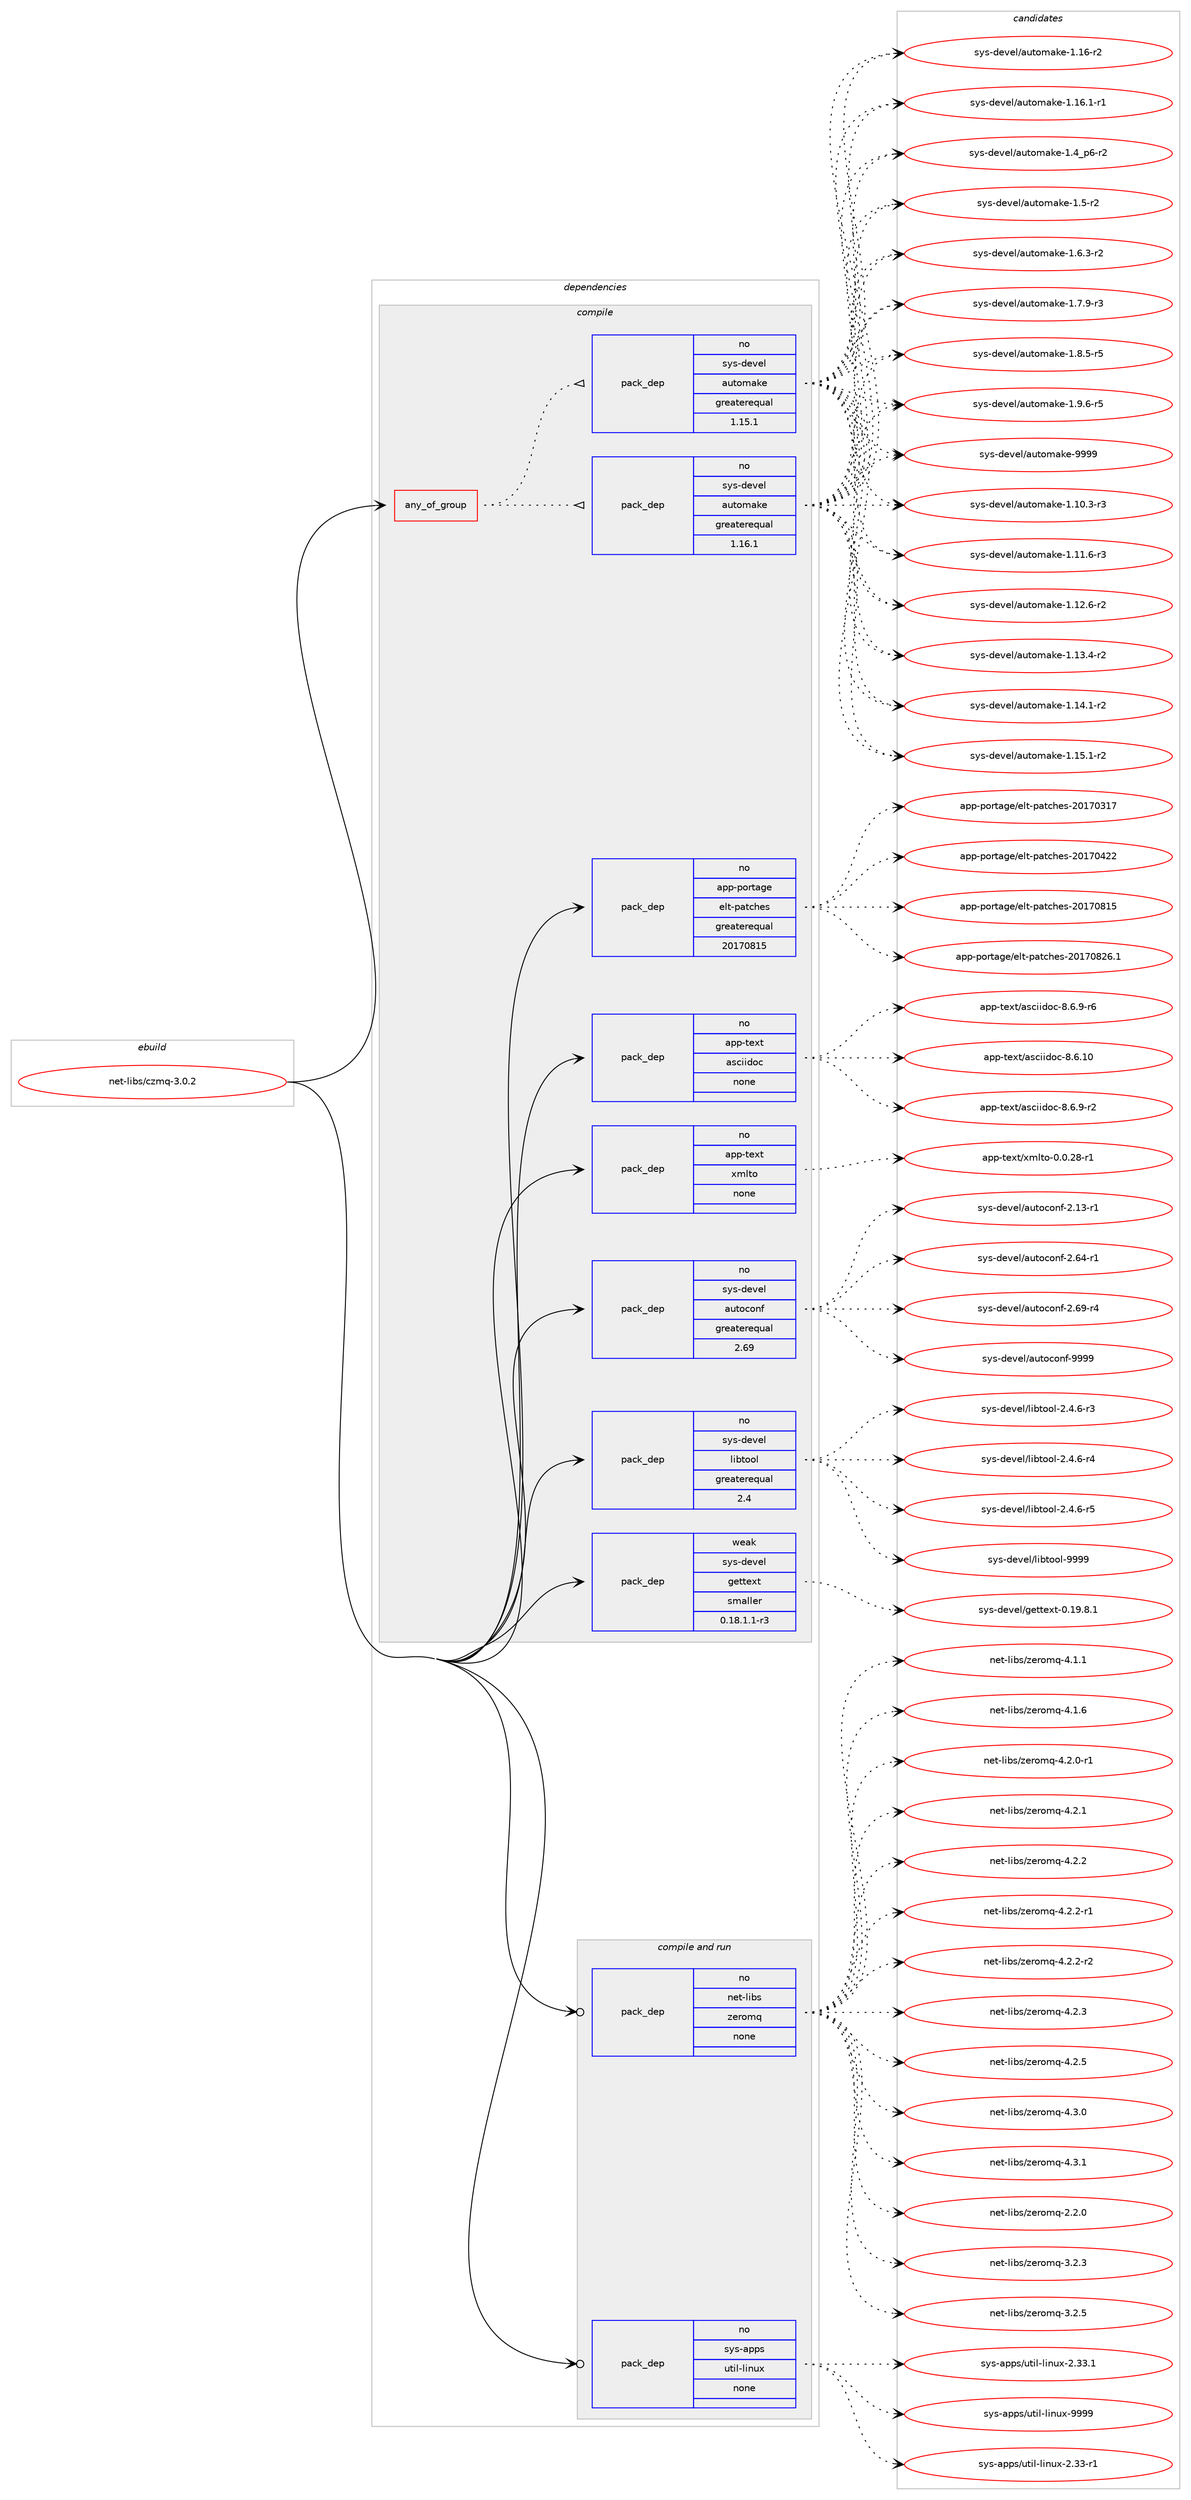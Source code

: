 digraph prolog {

# *************
# Graph options
# *************

newrank=true;
concentrate=true;
compound=true;
graph [rankdir=LR,fontname=Helvetica,fontsize=10,ranksep=1.5];#, ranksep=2.5, nodesep=0.2];
edge  [arrowhead=vee];
node  [fontname=Helvetica,fontsize=10];

# **********
# The ebuild
# **********

subgraph cluster_leftcol {
color=gray;
rank=same;
label=<<i>ebuild</i>>;
id [label="net-libs/czmq-3.0.2", color=red, width=4, href="../net-libs/czmq-3.0.2.svg"];
}

# ****************
# The dependencies
# ****************

subgraph cluster_midcol {
color=gray;
label=<<i>dependencies</i>>;
subgraph cluster_compile {
fillcolor="#eeeeee";
style=filled;
label=<<i>compile</i>>;
subgraph any26084 {
dependency1658171 [label=<<TABLE BORDER="0" CELLBORDER="1" CELLSPACING="0" CELLPADDING="4"><TR><TD CELLPADDING="10">any_of_group</TD></TR></TABLE>>, shape=none, color=red];subgraph pack1185407 {
dependency1658172 [label=<<TABLE BORDER="0" CELLBORDER="1" CELLSPACING="0" CELLPADDING="4" WIDTH="220"><TR><TD ROWSPAN="6" CELLPADDING="30">pack_dep</TD></TR><TR><TD WIDTH="110">no</TD></TR><TR><TD>sys-devel</TD></TR><TR><TD>automake</TD></TR><TR><TD>greaterequal</TD></TR><TR><TD>1.16.1</TD></TR></TABLE>>, shape=none, color=blue];
}
dependency1658171:e -> dependency1658172:w [weight=20,style="dotted",arrowhead="oinv"];
subgraph pack1185408 {
dependency1658173 [label=<<TABLE BORDER="0" CELLBORDER="1" CELLSPACING="0" CELLPADDING="4" WIDTH="220"><TR><TD ROWSPAN="6" CELLPADDING="30">pack_dep</TD></TR><TR><TD WIDTH="110">no</TD></TR><TR><TD>sys-devel</TD></TR><TR><TD>automake</TD></TR><TR><TD>greaterequal</TD></TR><TR><TD>1.15.1</TD></TR></TABLE>>, shape=none, color=blue];
}
dependency1658171:e -> dependency1658173:w [weight=20,style="dotted",arrowhead="oinv"];
}
id:e -> dependency1658171:w [weight=20,style="solid",arrowhead="vee"];
subgraph pack1185409 {
dependency1658174 [label=<<TABLE BORDER="0" CELLBORDER="1" CELLSPACING="0" CELLPADDING="4" WIDTH="220"><TR><TD ROWSPAN="6" CELLPADDING="30">pack_dep</TD></TR><TR><TD WIDTH="110">no</TD></TR><TR><TD>app-portage</TD></TR><TR><TD>elt-patches</TD></TR><TR><TD>greaterequal</TD></TR><TR><TD>20170815</TD></TR></TABLE>>, shape=none, color=blue];
}
id:e -> dependency1658174:w [weight=20,style="solid",arrowhead="vee"];
subgraph pack1185410 {
dependency1658175 [label=<<TABLE BORDER="0" CELLBORDER="1" CELLSPACING="0" CELLPADDING="4" WIDTH="220"><TR><TD ROWSPAN="6" CELLPADDING="30">pack_dep</TD></TR><TR><TD WIDTH="110">no</TD></TR><TR><TD>app-text</TD></TR><TR><TD>asciidoc</TD></TR><TR><TD>none</TD></TR><TR><TD></TD></TR></TABLE>>, shape=none, color=blue];
}
id:e -> dependency1658175:w [weight=20,style="solid",arrowhead="vee"];
subgraph pack1185411 {
dependency1658176 [label=<<TABLE BORDER="0" CELLBORDER="1" CELLSPACING="0" CELLPADDING="4" WIDTH="220"><TR><TD ROWSPAN="6" CELLPADDING="30">pack_dep</TD></TR><TR><TD WIDTH="110">no</TD></TR><TR><TD>app-text</TD></TR><TR><TD>xmlto</TD></TR><TR><TD>none</TD></TR><TR><TD></TD></TR></TABLE>>, shape=none, color=blue];
}
id:e -> dependency1658176:w [weight=20,style="solid",arrowhead="vee"];
subgraph pack1185412 {
dependency1658177 [label=<<TABLE BORDER="0" CELLBORDER="1" CELLSPACING="0" CELLPADDING="4" WIDTH="220"><TR><TD ROWSPAN="6" CELLPADDING="30">pack_dep</TD></TR><TR><TD WIDTH="110">no</TD></TR><TR><TD>sys-devel</TD></TR><TR><TD>autoconf</TD></TR><TR><TD>greaterequal</TD></TR><TR><TD>2.69</TD></TR></TABLE>>, shape=none, color=blue];
}
id:e -> dependency1658177:w [weight=20,style="solid",arrowhead="vee"];
subgraph pack1185413 {
dependency1658178 [label=<<TABLE BORDER="0" CELLBORDER="1" CELLSPACING="0" CELLPADDING="4" WIDTH="220"><TR><TD ROWSPAN="6" CELLPADDING="30">pack_dep</TD></TR><TR><TD WIDTH="110">no</TD></TR><TR><TD>sys-devel</TD></TR><TR><TD>libtool</TD></TR><TR><TD>greaterequal</TD></TR><TR><TD>2.4</TD></TR></TABLE>>, shape=none, color=blue];
}
id:e -> dependency1658178:w [weight=20,style="solid",arrowhead="vee"];
subgraph pack1185414 {
dependency1658179 [label=<<TABLE BORDER="0" CELLBORDER="1" CELLSPACING="0" CELLPADDING="4" WIDTH="220"><TR><TD ROWSPAN="6" CELLPADDING="30">pack_dep</TD></TR><TR><TD WIDTH="110">weak</TD></TR><TR><TD>sys-devel</TD></TR><TR><TD>gettext</TD></TR><TR><TD>smaller</TD></TR><TR><TD>0.18.1.1-r3</TD></TR></TABLE>>, shape=none, color=blue];
}
id:e -> dependency1658179:w [weight=20,style="solid",arrowhead="vee"];
}
subgraph cluster_compileandrun {
fillcolor="#eeeeee";
style=filled;
label=<<i>compile and run</i>>;
subgraph pack1185415 {
dependency1658180 [label=<<TABLE BORDER="0" CELLBORDER="1" CELLSPACING="0" CELLPADDING="4" WIDTH="220"><TR><TD ROWSPAN="6" CELLPADDING="30">pack_dep</TD></TR><TR><TD WIDTH="110">no</TD></TR><TR><TD>net-libs</TD></TR><TR><TD>zeromq</TD></TR><TR><TD>none</TD></TR><TR><TD></TD></TR></TABLE>>, shape=none, color=blue];
}
id:e -> dependency1658180:w [weight=20,style="solid",arrowhead="odotvee"];
subgraph pack1185416 {
dependency1658181 [label=<<TABLE BORDER="0" CELLBORDER="1" CELLSPACING="0" CELLPADDING="4" WIDTH="220"><TR><TD ROWSPAN="6" CELLPADDING="30">pack_dep</TD></TR><TR><TD WIDTH="110">no</TD></TR><TR><TD>sys-apps</TD></TR><TR><TD>util-linux</TD></TR><TR><TD>none</TD></TR><TR><TD></TD></TR></TABLE>>, shape=none, color=blue];
}
id:e -> dependency1658181:w [weight=20,style="solid",arrowhead="odotvee"];
}
subgraph cluster_run {
fillcolor="#eeeeee";
style=filled;
label=<<i>run</i>>;
}
}

# **************
# The candidates
# **************

subgraph cluster_choices {
rank=same;
color=gray;
label=<<i>candidates</i>>;

subgraph choice1185407 {
color=black;
nodesep=1;
choice11512111545100101118101108479711711611110997107101454946494846514511451 [label="sys-devel/automake-1.10.3-r3", color=red, width=4,href="../sys-devel/automake-1.10.3-r3.svg"];
choice11512111545100101118101108479711711611110997107101454946494946544511451 [label="sys-devel/automake-1.11.6-r3", color=red, width=4,href="../sys-devel/automake-1.11.6-r3.svg"];
choice11512111545100101118101108479711711611110997107101454946495046544511450 [label="sys-devel/automake-1.12.6-r2", color=red, width=4,href="../sys-devel/automake-1.12.6-r2.svg"];
choice11512111545100101118101108479711711611110997107101454946495146524511450 [label="sys-devel/automake-1.13.4-r2", color=red, width=4,href="../sys-devel/automake-1.13.4-r2.svg"];
choice11512111545100101118101108479711711611110997107101454946495246494511450 [label="sys-devel/automake-1.14.1-r2", color=red, width=4,href="../sys-devel/automake-1.14.1-r2.svg"];
choice11512111545100101118101108479711711611110997107101454946495346494511450 [label="sys-devel/automake-1.15.1-r2", color=red, width=4,href="../sys-devel/automake-1.15.1-r2.svg"];
choice1151211154510010111810110847971171161111099710710145494649544511450 [label="sys-devel/automake-1.16-r2", color=red, width=4,href="../sys-devel/automake-1.16-r2.svg"];
choice11512111545100101118101108479711711611110997107101454946495446494511449 [label="sys-devel/automake-1.16.1-r1", color=red, width=4,href="../sys-devel/automake-1.16.1-r1.svg"];
choice115121115451001011181011084797117116111109971071014549465295112544511450 [label="sys-devel/automake-1.4_p6-r2", color=red, width=4,href="../sys-devel/automake-1.4_p6-r2.svg"];
choice11512111545100101118101108479711711611110997107101454946534511450 [label="sys-devel/automake-1.5-r2", color=red, width=4,href="../sys-devel/automake-1.5-r2.svg"];
choice115121115451001011181011084797117116111109971071014549465446514511450 [label="sys-devel/automake-1.6.3-r2", color=red, width=4,href="../sys-devel/automake-1.6.3-r2.svg"];
choice115121115451001011181011084797117116111109971071014549465546574511451 [label="sys-devel/automake-1.7.9-r3", color=red, width=4,href="../sys-devel/automake-1.7.9-r3.svg"];
choice115121115451001011181011084797117116111109971071014549465646534511453 [label="sys-devel/automake-1.8.5-r5", color=red, width=4,href="../sys-devel/automake-1.8.5-r5.svg"];
choice115121115451001011181011084797117116111109971071014549465746544511453 [label="sys-devel/automake-1.9.6-r5", color=red, width=4,href="../sys-devel/automake-1.9.6-r5.svg"];
choice115121115451001011181011084797117116111109971071014557575757 [label="sys-devel/automake-9999", color=red, width=4,href="../sys-devel/automake-9999.svg"];
dependency1658172:e -> choice11512111545100101118101108479711711611110997107101454946494846514511451:w [style=dotted,weight="100"];
dependency1658172:e -> choice11512111545100101118101108479711711611110997107101454946494946544511451:w [style=dotted,weight="100"];
dependency1658172:e -> choice11512111545100101118101108479711711611110997107101454946495046544511450:w [style=dotted,weight="100"];
dependency1658172:e -> choice11512111545100101118101108479711711611110997107101454946495146524511450:w [style=dotted,weight="100"];
dependency1658172:e -> choice11512111545100101118101108479711711611110997107101454946495246494511450:w [style=dotted,weight="100"];
dependency1658172:e -> choice11512111545100101118101108479711711611110997107101454946495346494511450:w [style=dotted,weight="100"];
dependency1658172:e -> choice1151211154510010111810110847971171161111099710710145494649544511450:w [style=dotted,weight="100"];
dependency1658172:e -> choice11512111545100101118101108479711711611110997107101454946495446494511449:w [style=dotted,weight="100"];
dependency1658172:e -> choice115121115451001011181011084797117116111109971071014549465295112544511450:w [style=dotted,weight="100"];
dependency1658172:e -> choice11512111545100101118101108479711711611110997107101454946534511450:w [style=dotted,weight="100"];
dependency1658172:e -> choice115121115451001011181011084797117116111109971071014549465446514511450:w [style=dotted,weight="100"];
dependency1658172:e -> choice115121115451001011181011084797117116111109971071014549465546574511451:w [style=dotted,weight="100"];
dependency1658172:e -> choice115121115451001011181011084797117116111109971071014549465646534511453:w [style=dotted,weight="100"];
dependency1658172:e -> choice115121115451001011181011084797117116111109971071014549465746544511453:w [style=dotted,weight="100"];
dependency1658172:e -> choice115121115451001011181011084797117116111109971071014557575757:w [style=dotted,weight="100"];
}
subgraph choice1185408 {
color=black;
nodesep=1;
choice11512111545100101118101108479711711611110997107101454946494846514511451 [label="sys-devel/automake-1.10.3-r3", color=red, width=4,href="../sys-devel/automake-1.10.3-r3.svg"];
choice11512111545100101118101108479711711611110997107101454946494946544511451 [label="sys-devel/automake-1.11.6-r3", color=red, width=4,href="../sys-devel/automake-1.11.6-r3.svg"];
choice11512111545100101118101108479711711611110997107101454946495046544511450 [label="sys-devel/automake-1.12.6-r2", color=red, width=4,href="../sys-devel/automake-1.12.6-r2.svg"];
choice11512111545100101118101108479711711611110997107101454946495146524511450 [label="sys-devel/automake-1.13.4-r2", color=red, width=4,href="../sys-devel/automake-1.13.4-r2.svg"];
choice11512111545100101118101108479711711611110997107101454946495246494511450 [label="sys-devel/automake-1.14.1-r2", color=red, width=4,href="../sys-devel/automake-1.14.1-r2.svg"];
choice11512111545100101118101108479711711611110997107101454946495346494511450 [label="sys-devel/automake-1.15.1-r2", color=red, width=4,href="../sys-devel/automake-1.15.1-r2.svg"];
choice1151211154510010111810110847971171161111099710710145494649544511450 [label="sys-devel/automake-1.16-r2", color=red, width=4,href="../sys-devel/automake-1.16-r2.svg"];
choice11512111545100101118101108479711711611110997107101454946495446494511449 [label="sys-devel/automake-1.16.1-r1", color=red, width=4,href="../sys-devel/automake-1.16.1-r1.svg"];
choice115121115451001011181011084797117116111109971071014549465295112544511450 [label="sys-devel/automake-1.4_p6-r2", color=red, width=4,href="../sys-devel/automake-1.4_p6-r2.svg"];
choice11512111545100101118101108479711711611110997107101454946534511450 [label="sys-devel/automake-1.5-r2", color=red, width=4,href="../sys-devel/automake-1.5-r2.svg"];
choice115121115451001011181011084797117116111109971071014549465446514511450 [label="sys-devel/automake-1.6.3-r2", color=red, width=4,href="../sys-devel/automake-1.6.3-r2.svg"];
choice115121115451001011181011084797117116111109971071014549465546574511451 [label="sys-devel/automake-1.7.9-r3", color=red, width=4,href="../sys-devel/automake-1.7.9-r3.svg"];
choice115121115451001011181011084797117116111109971071014549465646534511453 [label="sys-devel/automake-1.8.5-r5", color=red, width=4,href="../sys-devel/automake-1.8.5-r5.svg"];
choice115121115451001011181011084797117116111109971071014549465746544511453 [label="sys-devel/automake-1.9.6-r5", color=red, width=4,href="../sys-devel/automake-1.9.6-r5.svg"];
choice115121115451001011181011084797117116111109971071014557575757 [label="sys-devel/automake-9999", color=red, width=4,href="../sys-devel/automake-9999.svg"];
dependency1658173:e -> choice11512111545100101118101108479711711611110997107101454946494846514511451:w [style=dotted,weight="100"];
dependency1658173:e -> choice11512111545100101118101108479711711611110997107101454946494946544511451:w [style=dotted,weight="100"];
dependency1658173:e -> choice11512111545100101118101108479711711611110997107101454946495046544511450:w [style=dotted,weight="100"];
dependency1658173:e -> choice11512111545100101118101108479711711611110997107101454946495146524511450:w [style=dotted,weight="100"];
dependency1658173:e -> choice11512111545100101118101108479711711611110997107101454946495246494511450:w [style=dotted,weight="100"];
dependency1658173:e -> choice11512111545100101118101108479711711611110997107101454946495346494511450:w [style=dotted,weight="100"];
dependency1658173:e -> choice1151211154510010111810110847971171161111099710710145494649544511450:w [style=dotted,weight="100"];
dependency1658173:e -> choice11512111545100101118101108479711711611110997107101454946495446494511449:w [style=dotted,weight="100"];
dependency1658173:e -> choice115121115451001011181011084797117116111109971071014549465295112544511450:w [style=dotted,weight="100"];
dependency1658173:e -> choice11512111545100101118101108479711711611110997107101454946534511450:w [style=dotted,weight="100"];
dependency1658173:e -> choice115121115451001011181011084797117116111109971071014549465446514511450:w [style=dotted,weight="100"];
dependency1658173:e -> choice115121115451001011181011084797117116111109971071014549465546574511451:w [style=dotted,weight="100"];
dependency1658173:e -> choice115121115451001011181011084797117116111109971071014549465646534511453:w [style=dotted,weight="100"];
dependency1658173:e -> choice115121115451001011181011084797117116111109971071014549465746544511453:w [style=dotted,weight="100"];
dependency1658173:e -> choice115121115451001011181011084797117116111109971071014557575757:w [style=dotted,weight="100"];
}
subgraph choice1185409 {
color=black;
nodesep=1;
choice97112112451121111141169710310147101108116451129711699104101115455048495548514955 [label="app-portage/elt-patches-20170317", color=red, width=4,href="../app-portage/elt-patches-20170317.svg"];
choice97112112451121111141169710310147101108116451129711699104101115455048495548525050 [label="app-portage/elt-patches-20170422", color=red, width=4,href="../app-portage/elt-patches-20170422.svg"];
choice97112112451121111141169710310147101108116451129711699104101115455048495548564953 [label="app-portage/elt-patches-20170815", color=red, width=4,href="../app-portage/elt-patches-20170815.svg"];
choice971121124511211111411697103101471011081164511297116991041011154550484955485650544649 [label="app-portage/elt-patches-20170826.1", color=red, width=4,href="../app-portage/elt-patches-20170826.1.svg"];
dependency1658174:e -> choice97112112451121111141169710310147101108116451129711699104101115455048495548514955:w [style=dotted,weight="100"];
dependency1658174:e -> choice97112112451121111141169710310147101108116451129711699104101115455048495548525050:w [style=dotted,weight="100"];
dependency1658174:e -> choice97112112451121111141169710310147101108116451129711699104101115455048495548564953:w [style=dotted,weight="100"];
dependency1658174:e -> choice971121124511211111411697103101471011081164511297116991041011154550484955485650544649:w [style=dotted,weight="100"];
}
subgraph choice1185410 {
color=black;
nodesep=1;
choice97112112451161011201164797115991051051001119945564654464948 [label="app-text/asciidoc-8.6.10", color=red, width=4,href="../app-text/asciidoc-8.6.10.svg"];
choice9711211245116101120116479711599105105100111994556465446574511450 [label="app-text/asciidoc-8.6.9-r2", color=red, width=4,href="../app-text/asciidoc-8.6.9-r2.svg"];
choice9711211245116101120116479711599105105100111994556465446574511454 [label="app-text/asciidoc-8.6.9-r6", color=red, width=4,href="../app-text/asciidoc-8.6.9-r6.svg"];
dependency1658175:e -> choice97112112451161011201164797115991051051001119945564654464948:w [style=dotted,weight="100"];
dependency1658175:e -> choice9711211245116101120116479711599105105100111994556465446574511450:w [style=dotted,weight="100"];
dependency1658175:e -> choice9711211245116101120116479711599105105100111994556465446574511454:w [style=dotted,weight="100"];
}
subgraph choice1185411 {
color=black;
nodesep=1;
choice971121124511610112011647120109108116111454846484650564511449 [label="app-text/xmlto-0.0.28-r1", color=red, width=4,href="../app-text/xmlto-0.0.28-r1.svg"];
dependency1658176:e -> choice971121124511610112011647120109108116111454846484650564511449:w [style=dotted,weight="100"];
}
subgraph choice1185412 {
color=black;
nodesep=1;
choice1151211154510010111810110847971171161119911111010245504649514511449 [label="sys-devel/autoconf-2.13-r1", color=red, width=4,href="../sys-devel/autoconf-2.13-r1.svg"];
choice1151211154510010111810110847971171161119911111010245504654524511449 [label="sys-devel/autoconf-2.64-r1", color=red, width=4,href="../sys-devel/autoconf-2.64-r1.svg"];
choice1151211154510010111810110847971171161119911111010245504654574511452 [label="sys-devel/autoconf-2.69-r4", color=red, width=4,href="../sys-devel/autoconf-2.69-r4.svg"];
choice115121115451001011181011084797117116111991111101024557575757 [label="sys-devel/autoconf-9999", color=red, width=4,href="../sys-devel/autoconf-9999.svg"];
dependency1658177:e -> choice1151211154510010111810110847971171161119911111010245504649514511449:w [style=dotted,weight="100"];
dependency1658177:e -> choice1151211154510010111810110847971171161119911111010245504654524511449:w [style=dotted,weight="100"];
dependency1658177:e -> choice1151211154510010111810110847971171161119911111010245504654574511452:w [style=dotted,weight="100"];
dependency1658177:e -> choice115121115451001011181011084797117116111991111101024557575757:w [style=dotted,weight="100"];
}
subgraph choice1185413 {
color=black;
nodesep=1;
choice1151211154510010111810110847108105981161111111084550465246544511451 [label="sys-devel/libtool-2.4.6-r3", color=red, width=4,href="../sys-devel/libtool-2.4.6-r3.svg"];
choice1151211154510010111810110847108105981161111111084550465246544511452 [label="sys-devel/libtool-2.4.6-r4", color=red, width=4,href="../sys-devel/libtool-2.4.6-r4.svg"];
choice1151211154510010111810110847108105981161111111084550465246544511453 [label="sys-devel/libtool-2.4.6-r5", color=red, width=4,href="../sys-devel/libtool-2.4.6-r5.svg"];
choice1151211154510010111810110847108105981161111111084557575757 [label="sys-devel/libtool-9999", color=red, width=4,href="../sys-devel/libtool-9999.svg"];
dependency1658178:e -> choice1151211154510010111810110847108105981161111111084550465246544511451:w [style=dotted,weight="100"];
dependency1658178:e -> choice1151211154510010111810110847108105981161111111084550465246544511452:w [style=dotted,weight="100"];
dependency1658178:e -> choice1151211154510010111810110847108105981161111111084550465246544511453:w [style=dotted,weight="100"];
dependency1658178:e -> choice1151211154510010111810110847108105981161111111084557575757:w [style=dotted,weight="100"];
}
subgraph choice1185414 {
color=black;
nodesep=1;
choice1151211154510010111810110847103101116116101120116454846495746564649 [label="sys-devel/gettext-0.19.8.1", color=red, width=4,href="../sys-devel/gettext-0.19.8.1.svg"];
dependency1658179:e -> choice1151211154510010111810110847103101116116101120116454846495746564649:w [style=dotted,weight="100"];
}
subgraph choice1185415 {
color=black;
nodesep=1;
choice110101116451081059811547122101114111109113455046504648 [label="net-libs/zeromq-2.2.0", color=red, width=4,href="../net-libs/zeromq-2.2.0.svg"];
choice110101116451081059811547122101114111109113455146504651 [label="net-libs/zeromq-3.2.3", color=red, width=4,href="../net-libs/zeromq-3.2.3.svg"];
choice110101116451081059811547122101114111109113455146504653 [label="net-libs/zeromq-3.2.5", color=red, width=4,href="../net-libs/zeromq-3.2.5.svg"];
choice110101116451081059811547122101114111109113455246494649 [label="net-libs/zeromq-4.1.1", color=red, width=4,href="../net-libs/zeromq-4.1.1.svg"];
choice110101116451081059811547122101114111109113455246494654 [label="net-libs/zeromq-4.1.6", color=red, width=4,href="../net-libs/zeromq-4.1.6.svg"];
choice1101011164510810598115471221011141111091134552465046484511449 [label="net-libs/zeromq-4.2.0-r1", color=red, width=4,href="../net-libs/zeromq-4.2.0-r1.svg"];
choice110101116451081059811547122101114111109113455246504649 [label="net-libs/zeromq-4.2.1", color=red, width=4,href="../net-libs/zeromq-4.2.1.svg"];
choice110101116451081059811547122101114111109113455246504650 [label="net-libs/zeromq-4.2.2", color=red, width=4,href="../net-libs/zeromq-4.2.2.svg"];
choice1101011164510810598115471221011141111091134552465046504511449 [label="net-libs/zeromq-4.2.2-r1", color=red, width=4,href="../net-libs/zeromq-4.2.2-r1.svg"];
choice1101011164510810598115471221011141111091134552465046504511450 [label="net-libs/zeromq-4.2.2-r2", color=red, width=4,href="../net-libs/zeromq-4.2.2-r2.svg"];
choice110101116451081059811547122101114111109113455246504651 [label="net-libs/zeromq-4.2.3", color=red, width=4,href="../net-libs/zeromq-4.2.3.svg"];
choice110101116451081059811547122101114111109113455246504653 [label="net-libs/zeromq-4.2.5", color=red, width=4,href="../net-libs/zeromq-4.2.5.svg"];
choice110101116451081059811547122101114111109113455246514648 [label="net-libs/zeromq-4.3.0", color=red, width=4,href="../net-libs/zeromq-4.3.0.svg"];
choice110101116451081059811547122101114111109113455246514649 [label="net-libs/zeromq-4.3.1", color=red, width=4,href="../net-libs/zeromq-4.3.1.svg"];
dependency1658180:e -> choice110101116451081059811547122101114111109113455046504648:w [style=dotted,weight="100"];
dependency1658180:e -> choice110101116451081059811547122101114111109113455146504651:w [style=dotted,weight="100"];
dependency1658180:e -> choice110101116451081059811547122101114111109113455146504653:w [style=dotted,weight="100"];
dependency1658180:e -> choice110101116451081059811547122101114111109113455246494649:w [style=dotted,weight="100"];
dependency1658180:e -> choice110101116451081059811547122101114111109113455246494654:w [style=dotted,weight="100"];
dependency1658180:e -> choice1101011164510810598115471221011141111091134552465046484511449:w [style=dotted,weight="100"];
dependency1658180:e -> choice110101116451081059811547122101114111109113455246504649:w [style=dotted,weight="100"];
dependency1658180:e -> choice110101116451081059811547122101114111109113455246504650:w [style=dotted,weight="100"];
dependency1658180:e -> choice1101011164510810598115471221011141111091134552465046504511449:w [style=dotted,weight="100"];
dependency1658180:e -> choice1101011164510810598115471221011141111091134552465046504511450:w [style=dotted,weight="100"];
dependency1658180:e -> choice110101116451081059811547122101114111109113455246504651:w [style=dotted,weight="100"];
dependency1658180:e -> choice110101116451081059811547122101114111109113455246504653:w [style=dotted,weight="100"];
dependency1658180:e -> choice110101116451081059811547122101114111109113455246514648:w [style=dotted,weight="100"];
dependency1658180:e -> choice110101116451081059811547122101114111109113455246514649:w [style=dotted,weight="100"];
}
subgraph choice1185416 {
color=black;
nodesep=1;
choice1151211154597112112115471171161051084510810511011712045504651514511449 [label="sys-apps/util-linux-2.33-r1", color=red, width=4,href="../sys-apps/util-linux-2.33-r1.svg"];
choice1151211154597112112115471171161051084510810511011712045504651514649 [label="sys-apps/util-linux-2.33.1", color=red, width=4,href="../sys-apps/util-linux-2.33.1.svg"];
choice115121115459711211211547117116105108451081051101171204557575757 [label="sys-apps/util-linux-9999", color=red, width=4,href="../sys-apps/util-linux-9999.svg"];
dependency1658181:e -> choice1151211154597112112115471171161051084510810511011712045504651514511449:w [style=dotted,weight="100"];
dependency1658181:e -> choice1151211154597112112115471171161051084510810511011712045504651514649:w [style=dotted,weight="100"];
dependency1658181:e -> choice115121115459711211211547117116105108451081051101171204557575757:w [style=dotted,weight="100"];
}
}

}
